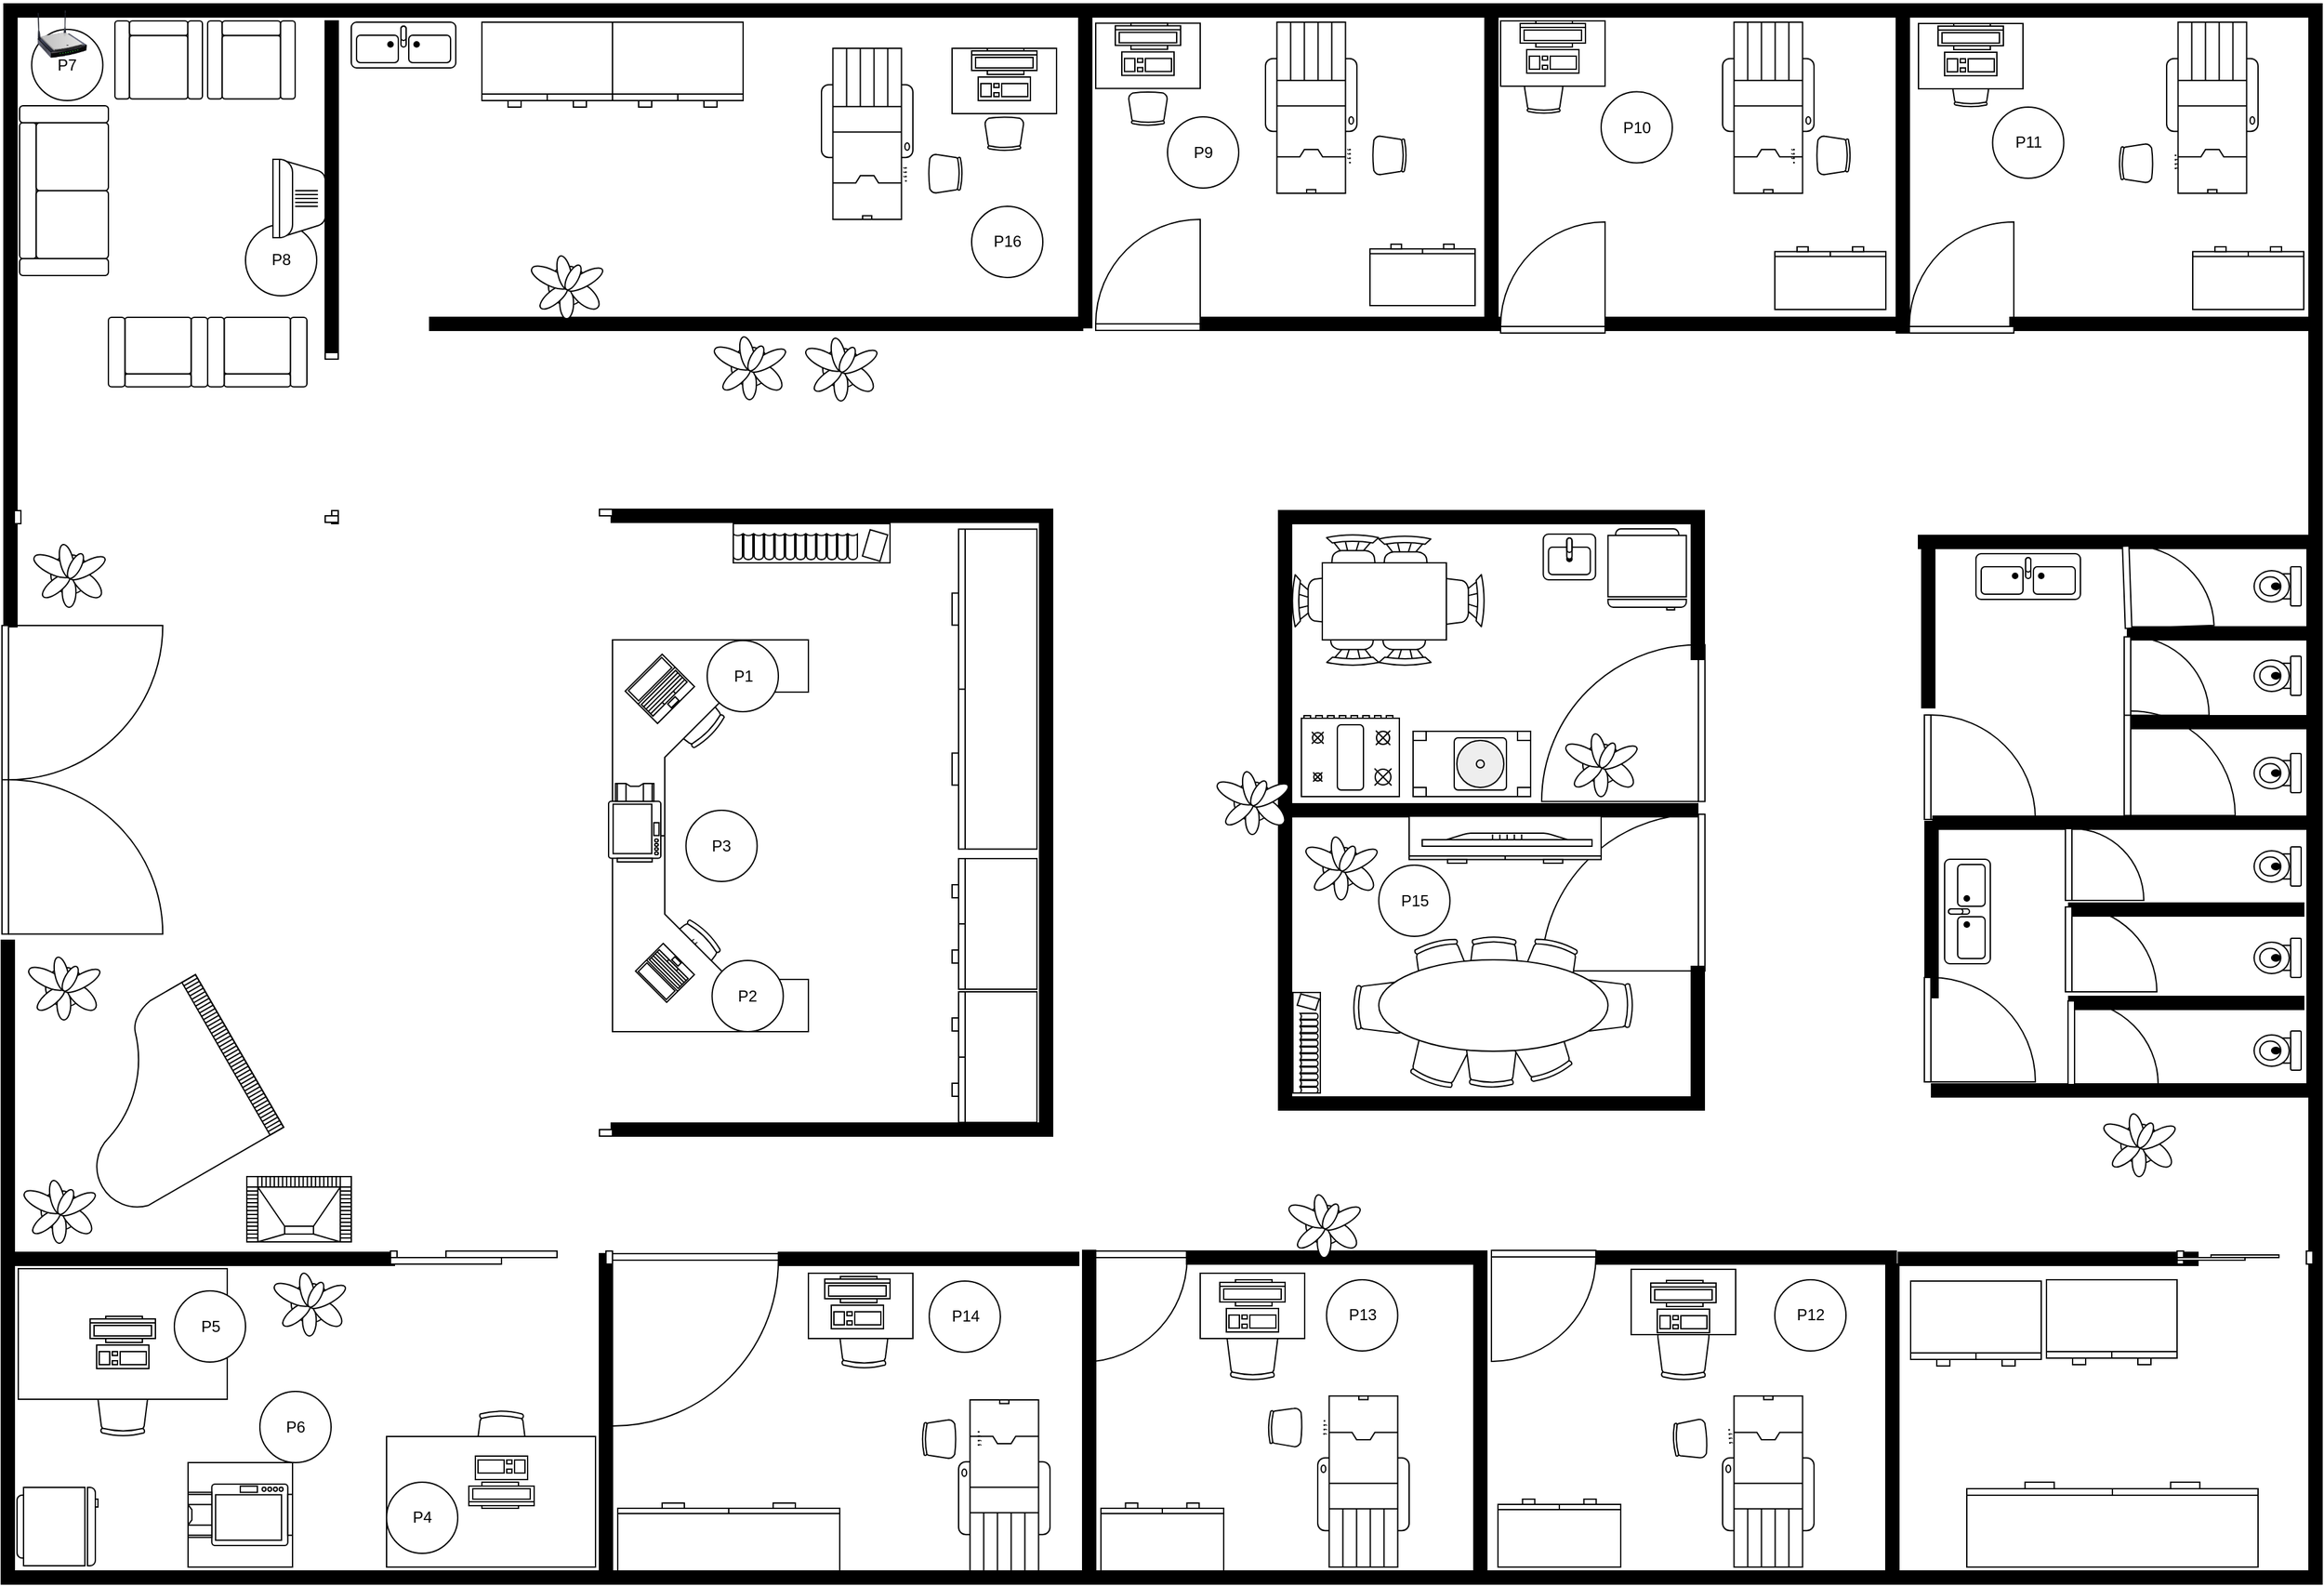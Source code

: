 <mxfile version="24.4.4" type="device">
  <diagram name="Page-1" id="38b20595-45e3-9b7f-d5ca-b57f44c5b66d">
    <mxGraphModel dx="2580" dy="1325" grid="1" gridSize="10" guides="1" tooltips="1" connect="1" arrows="1" fold="1" page="1" pageScale="1" pageWidth="1100" pageHeight="850" background="none" math="0" shadow="0">
      <root>
        <mxCell id="0" />
        <mxCell id="1" parent="0" />
        <mxCell id="2VdIf14b7p2zbbm4s5Y1-204" value="P8" style="ellipse;whiteSpace=wrap;html=1;aspect=fixed;" vertex="1" parent="1">
          <mxGeometry x="579" y="412" width="54.5" height="54.5" as="geometry" />
        </mxCell>
        <mxCell id="2VdIf14b7p2zbbm4s5Y1-143" value="" style="verticalLabelPosition=bottom;html=1;verticalAlign=top;align=center;shape=mxgraph.floorplan.doorRight;aspect=fixed;rotation=90;" vertex="1" parent="1">
          <mxGeometry x="1572.71" y="730" width="120" height="127.51" as="geometry" />
        </mxCell>
        <mxCell id="2VdIf14b7p2zbbm4s5Y1-128" value="" style="verticalLabelPosition=bottom;html=1;verticalAlign=top;align=center;shape=mxgraph.floorplan.doorRight;aspect=fixed;rotation=90;" vertex="1" parent="1">
          <mxGeometry x="1572.71" y="859.78" width="120" height="127.51" as="geometry" />
        </mxCell>
        <mxCell id="48ef80bc37b76060-126" value="" style="verticalLabelPosition=bottom;html=1;verticalAlign=top;align=center;strokeWidth=1;shape=mxgraph.floorplan.doorLeft;rounded=0;shadow=0;comic=0;fontFamily=Verdana;fontSize=12;" parent="1" vertex="1">
          <mxGeometry x="1220" y="1198" width="80" height="85" as="geometry" />
        </mxCell>
        <mxCell id="48ef80bc37b76060-127" value="" style="verticalLabelPosition=bottom;html=1;verticalAlign=top;align=center;strokeWidth=1;shape=mxgraph.floorplan.wallCorner;fillColor=#000000;rounded=0;shadow=0;comic=0;fontFamily=Verdana;fontSize=12;" parent="1" vertex="1">
          <mxGeometry x="394" y="243" width="4" height="477" as="geometry" />
        </mxCell>
        <mxCell id="48ef80bc37b76060-128" value="" style="verticalLabelPosition=bottom;html=1;verticalAlign=top;align=center;strokeWidth=1;shape=mxgraph.floorplan.wallU;fillColor=#000000;rounded=0;shadow=0;comic=0;fontFamily=Verdana;fontSize=12;rotation=90;" parent="1" vertex="1">
          <mxGeometry x="678.5" y="-37.5" width="1210" height="1771" as="geometry" />
        </mxCell>
        <mxCell id="48ef80bc37b76060-130" value="" style="verticalLabelPosition=bottom;html=1;verticalAlign=top;align=center;strokeWidth=1;shape=mxgraph.floorplan.wallU;fillColor=#000000;rounded=0;shadow=0;comic=0;fontFamily=Verdana;fontSize=12;rotation=90;" parent="1" vertex="1">
          <mxGeometry x="788" y="701" width="480" height="338" as="geometry" />
        </mxCell>
        <mxCell id="48ef80bc37b76060-133" value="" style="verticalLabelPosition=bottom;html=1;verticalAlign=top;align=center;strokeWidth=1;shape=mxgraph.floorplan.wallCorner;fillColor=#000000;direction=south;rounded=0;shadow=0;comic=0;fontFamily=Verdana;fontSize=12;" parent="1" vertex="1">
          <mxGeometry x="1946.5" y="650" width="221" height="299" as="geometry" />
        </mxCell>
        <mxCell id="48ef80bc37b76060-134" value="" style="verticalLabelPosition=bottom;html=1;verticalAlign=top;align=center;strokeWidth=1;shape=mxgraph.floorplan.wallCorner;fillColor=#000000;direction=west;rounded=0;shadow=0;comic=0;fontFamily=Verdana;fontSize=12;" parent="1" vertex="1">
          <mxGeometry x="1870" y="939" width="297.5" height="141" as="geometry" />
        </mxCell>
        <mxCell id="48ef80bc37b76060-149" value="" style="verticalLabelPosition=bottom;html=1;verticalAlign=top;align=center;strokeWidth=1;shape=mxgraph.floorplan.wall;fillColor=#000000;rounded=0;shadow=0;comic=0;fontFamily=Verdana;fontSize=12;" parent="1" vertex="1">
          <mxGeometry x="394" y="1160" width="299" height="88" as="geometry" />
        </mxCell>
        <mxCell id="48ef80bc37b76060-157" value="" style="verticalLabelPosition=bottom;html=1;verticalAlign=top;align=center;strokeWidth=1;shape=mxgraph.floorplan.wall;fillColor=#000000;direction=south;rounded=0;shadow=0;comic=0;fontFamily=Verdana;fontSize=12;" parent="1" vertex="1">
          <mxGeometry x="850" y="1200" width="10" height="248" as="geometry" />
        </mxCell>
        <mxCell id="48ef80bc37b76060-162" value="" style="verticalLabelPosition=bottom;html=1;verticalAlign=top;align=center;strokeWidth=1;shape=mxgraph.floorplan.wall;fillColor=#000000;direction=south;rounded=0;shadow=0;comic=0;fontFamily=Verdana;fontSize=12;" parent="1" vertex="1">
          <mxGeometry x="1220" y="1197.5" width="10" height="251" as="geometry" />
        </mxCell>
        <mxCell id="48ef80bc37b76060-169" value="" style="verticalLabelPosition=bottom;html=1;verticalAlign=top;align=center;strokeWidth=1;shape=mxgraph.floorplan.wall;fillColor=#000000;direction=south;rounded=0;shadow=0;comic=0;fontFamily=Verdana;fontSize=12;" parent="1" vertex="1">
          <mxGeometry x="1519.5" y="1200" width="10" height="253" as="geometry" />
        </mxCell>
        <mxCell id="48ef80bc37b76060-178" value="" style="verticalLabelPosition=bottom;html=1;verticalAlign=top;align=center;strokeWidth=1;shape=mxgraph.floorplan.wallCorner;fillColor=#000000;rounded=0;shadow=0;comic=0;fontFamily=Verdana;fontSize=12;" parent="1" vertex="1">
          <mxGeometry x="1835" y="1198" width="8" height="250" as="geometry" />
        </mxCell>
        <mxCell id="48ef80bc37b76060-260" value="" style="verticalLabelPosition=bottom;html=1;verticalAlign=top;align=center;strokeWidth=1;shape=mxgraph.floorplan.wall;fillColor=#000000;direction=south;rounded=0;shadow=0;comic=0;fontFamily=Verdana;fontSize=12;" parent="1" vertex="1">
          <mxGeometry x="640" y="256" width="10" height="254" as="geometry" />
        </mxCell>
        <mxCell id="48ef80bc37b76060-264" value="" style="verticalLabelPosition=bottom;html=1;verticalAlign=top;align=center;strokeWidth=1;shape=mxgraph.floorplan.wall;fillColor=#000000;rounded=0;shadow=0;comic=0;fontFamily=Verdana;fontSize=12;" parent="1" vertex="1">
          <mxGeometry x="720" y="483" width="352.5" height="10" as="geometry" />
        </mxCell>
        <mxCell id="48ef80bc37b76060-299" value="" style="verticalLabelPosition=bottom;html=1;verticalAlign=top;align=center;strokeWidth=1;shape=mxgraph.floorplan.wall;fillColor=#000000;rounded=0;shadow=0;comic=0;fontFamily=Verdana;fontSize=12;" parent="1" vertex="1">
          <mxGeometry x="1930" y="483" width="230" height="10" as="geometry" />
        </mxCell>
        <mxCell id="48ef80bc37b76060-300" value="" style="verticalLabelPosition=bottom;html=1;verticalAlign=top;align=center;strokeWidth=1;shape=mxgraph.floorplan.wall;fillColor=#000000;direction=south;rounded=0;shadow=0;comic=0;fontFamily=Verdana;fontSize=12;" parent="1" vertex="1">
          <mxGeometry x="1843" y="251" width="10" height="244" as="geometry" />
        </mxCell>
        <mxCell id="48ef80bc37b76060-308" value="" style="verticalLabelPosition=bottom;html=1;verticalAlign=top;align=center;strokeWidth=1;shape=mxgraph.floorplan.wall;fillColor=#000000;rounded=0;shadow=0;comic=0;fontFamily=Verdana;fontSize=12;" parent="1" vertex="1">
          <mxGeometry x="1620" y="483" width="230" height="10" as="geometry" />
        </mxCell>
        <mxCell id="48ef80bc37b76060-309" value="" style="verticalLabelPosition=bottom;html=1;verticalAlign=top;align=center;strokeWidth=1;shape=mxgraph.floorplan.wall;fillColor=#000000;direction=south;rounded=0;shadow=0;comic=0;fontFamily=Verdana;fontSize=12;" parent="1" vertex="1">
          <mxGeometry x="1528" y="246" width="10" height="244" as="geometry" />
        </mxCell>
        <mxCell id="48ef80bc37b76060-317" value="" style="verticalLabelPosition=bottom;html=1;verticalAlign=top;align=center;strokeWidth=1;shape=mxgraph.floorplan.wall;fillColor=#000000;rounded=0;shadow=0;comic=0;fontFamily=Verdana;fontSize=12;" parent="1" vertex="1">
          <mxGeometry x="1310" y="483" width="230" height="10" as="geometry" />
        </mxCell>
        <mxCell id="48ef80bc37b76060-326" value="" style="verticalLabelPosition=bottom;html=1;verticalAlign=top;align=center;strokeWidth=1;shape=mxgraph.floorplan.wall;fillColor=#000000;rounded=0;shadow=0;comic=0;fontFamily=Verdana;fontSize=12;" parent="1" vertex="1">
          <mxGeometry x="1010" y="483" width="210" height="10" as="geometry" />
        </mxCell>
        <mxCell id="48ef80bc37b76060-327" value="" style="verticalLabelPosition=bottom;html=1;verticalAlign=top;align=center;strokeWidth=1;shape=mxgraph.floorplan.wall;fillColor=#000000;direction=south;rounded=0;shadow=0;comic=0;fontFamily=Verdana;fontSize=12;" parent="1" vertex="1">
          <mxGeometry x="1217" y="247" width="10" height="244" as="geometry" />
        </mxCell>
        <mxCell id="48ef80bc37b76060-344" value="" style="verticalLabelPosition=bottom;html=1;verticalAlign=top;align=center;strokeWidth=1;shape=mxgraph.floorplan.wall;fillColor=#000000;direction=south;rounded=0;shadow=0;comic=0;fontFamily=Verdana;fontSize=12;" parent="1" vertex="1">
          <mxGeometry x="1370" y="638" width="10" height="452" as="geometry" />
        </mxCell>
        <mxCell id="48ef80bc37b76060-359" value="" style="verticalLabelPosition=bottom;html=1;verticalAlign=top;align=center;strokeWidth=1;shape=mxgraph.floorplan.wallCorner;fillColor=#000000;direction=south;rounded=0;shadow=0;comic=0;fontFamily=Verdana;fontSize=12;" parent="1" vertex="1">
          <mxGeometry x="1370" y="631" width="326" height="114" as="geometry" />
        </mxCell>
        <mxCell id="48ef80bc37b76060-366" value="" style="verticalLabelPosition=bottom;html=1;verticalAlign=top;align=center;strokeWidth=1;shape=mxgraph.floorplan.wallCorner;fillColor=#000000;direction=west;rounded=0;shadow=0;comic=0;fontFamily=Verdana;fontSize=12;" parent="1" vertex="1">
          <mxGeometry x="1373" y="980" width="323" height="110" as="geometry" />
        </mxCell>
        <mxCell id="48ef80bc37b76060-373" value="" style="verticalLabelPosition=bottom;html=1;verticalAlign=top;align=center;strokeWidth=1;shape=mxgraph.floorplan.wall;fillColor=#000000;rounded=0;shadow=0;comic=0;fontFamily=Verdana;fontSize=12;" parent="1" vertex="1">
          <mxGeometry x="1860" y="650" width="231" height="10" as="geometry" />
        </mxCell>
        <mxCell id="RDOypKp-4vHWDK8OAPXg-1" value="" style="verticalLabelPosition=bottom;html=1;verticalAlign=top;align=center;strokeWidth=1;shape=mxgraph.floorplan.wallCorner;fillColor=#000000;rounded=0;shadow=0;comic=0;fontFamily=Verdana;fontSize=12;" parent="1" vertex="1">
          <mxGeometry x="392" y="960" width="10" height="493" as="geometry" />
        </mxCell>
        <mxCell id="RDOypKp-4vHWDK8OAPXg-4" value="" style="verticalLabelPosition=bottom;html=1;verticalAlign=top;align=center;strokeWidth=1;shape=mxgraph.floorplan.doorDouble;rounded=0;shadow=0;comic=0;fontFamily=Verdana;fontSize=12;flipV=1;rotation=90;" parent="1" vertex="1">
          <mxGeometry x="336" y="775.5" width="236.25" height="123.25" as="geometry" />
        </mxCell>
        <mxCell id="RDOypKp-4vHWDK8OAPXg-12" value="" style="verticalLabelPosition=bottom;html=1;verticalAlign=top;align=center;strokeWidth=1;shape=mxgraph.floorplan.wall;fillColor=#000000;direction=south;rounded=0;shadow=0;comic=0;fontFamily=Verdana;fontSize=12;rotation=90;" parent="1" vertex="1">
          <mxGeometry x="1529.5" y="704" width="10" height="313" as="geometry" />
        </mxCell>
        <mxCell id="RDOypKp-4vHWDK8OAPXg-14" value="" style="verticalLabelPosition=bottom;html=1;verticalAlign=top;align=center;strokeWidth=1;shape=mxgraph.floorplan.wall;fillColor=#000000;rounded=0;shadow=0;comic=0;fontFamily=Verdana;fontSize=12;" parent="1" vertex="1">
          <mxGeometry x="987" y="1199" width="230" height="10" as="geometry" />
        </mxCell>
        <mxCell id="RDOypKp-4vHWDK8OAPXg-15" value="" style="verticalLabelPosition=bottom;html=1;verticalAlign=top;align=center;strokeWidth=1;shape=mxgraph.floorplan.wall;fillColor=#000000;rounded=0;shadow=0;comic=0;fontFamily=Verdana;fontSize=12;" parent="1" vertex="1">
          <mxGeometry x="1299.5" y="1198" width="230" height="10" as="geometry" />
        </mxCell>
        <mxCell id="RDOypKp-4vHWDK8OAPXg-16" value="" style="verticalLabelPosition=bottom;html=1;verticalAlign=top;align=center;strokeWidth=1;shape=mxgraph.floorplan.wall;fillColor=#000000;rounded=0;shadow=0;comic=0;fontFamily=Verdana;fontSize=12;" parent="1" vertex="1">
          <mxGeometry x="1613" y="1198" width="230" height="10" as="geometry" />
        </mxCell>
        <mxCell id="RDOypKp-4vHWDK8OAPXg-17" value="" style="verticalLabelPosition=bottom;html=1;verticalAlign=top;align=center;strokeWidth=1;shape=mxgraph.floorplan.doorLeft;rounded=0;shadow=0;comic=0;fontFamily=Verdana;fontSize=12;" parent="1" vertex="1">
          <mxGeometry x="1533" y="1197.5" width="80" height="85" as="geometry" />
        </mxCell>
        <mxCell id="RDOypKp-4vHWDK8OAPXg-18" value="" style="verticalLabelPosition=bottom;html=1;verticalAlign=top;align=center;strokeWidth=1;shape=mxgraph.floorplan.doorLeft;rounded=0;shadow=0;comic=0;fontFamily=Verdana;fontSize=12;" parent="1" vertex="1">
          <mxGeometry x="860" y="1200" width="127" height="85" as="geometry" />
        </mxCell>
        <mxCell id="RDOypKp-4vHWDK8OAPXg-19" value="" style="verticalLabelPosition=bottom;html=1;verticalAlign=top;align=center;strokeWidth=1;shape=mxgraph.floorplan.doorLeft;rounded=0;shadow=0;comic=0;fontFamily=Verdana;fontSize=12;rotation=-180;" parent="1" vertex="1">
          <mxGeometry x="1230" y="408" width="80" height="85" as="geometry" />
        </mxCell>
        <mxCell id="RDOypKp-4vHWDK8OAPXg-20" value="" style="verticalLabelPosition=bottom;html=1;verticalAlign=top;align=center;strokeWidth=1;shape=mxgraph.floorplan.doorLeft;rounded=0;shadow=0;comic=0;fontFamily=Verdana;fontSize=12;rotation=-180;" parent="1" vertex="1">
          <mxGeometry x="1853" y="410" width="80" height="85" as="geometry" />
        </mxCell>
        <mxCell id="RDOypKp-4vHWDK8OAPXg-21" value="" style="verticalLabelPosition=bottom;html=1;verticalAlign=top;align=center;strokeWidth=1;shape=mxgraph.floorplan.doorLeft;rounded=0;shadow=0;comic=0;fontFamily=Verdana;fontSize=12;rotation=-180;" parent="1" vertex="1">
          <mxGeometry x="1540" y="420" width="80" height="75" as="geometry" />
        </mxCell>
        <mxCell id="RDOypKp-4vHWDK8OAPXg-25" value="" style="verticalLabelPosition=bottom;html=1;verticalAlign=top;align=center;shape=mxgraph.floorplan.opening;" parent="1" vertex="1">
          <mxGeometry x="402" y="631" width="248" height="10" as="geometry" />
        </mxCell>
        <mxCell id="RDOypKp-4vHWDK8OAPXg-26" value="" style="verticalLabelPosition=bottom;html=1;verticalAlign=top;align=center;shape=mxgraph.floorplan.opening;rotation=90;" parent="1" vertex="1">
          <mxGeometry x="580" y="570" width="130" height="10" as="geometry" />
        </mxCell>
        <mxCell id="RDOypKp-4vHWDK8OAPXg-27" value="" style="verticalLabelPosition=bottom;html=1;verticalAlign=top;align=center;shape=mxgraph.floorplan.opening;rotation=90;" parent="1" vertex="1">
          <mxGeometry x="615" y="865" width="480" height="10" as="geometry" />
        </mxCell>
        <mxCell id="RDOypKp-4vHWDK8OAPXg-30" value="" style="verticalLabelPosition=bottom;html=1;verticalAlign=top;align=center;shape=mxgraph.floorplan.couch;rotation=-90;" parent="1" vertex="1">
          <mxGeometry x="375" y="352" width="130" height="68" as="geometry" />
        </mxCell>
        <mxCell id="RDOypKp-4vHWDK8OAPXg-31" value="" style="verticalLabelPosition=bottom;html=1;verticalAlign=top;align=center;shape=mxgraph.floorplan.sofa;rotation=-180;" parent="1" vertex="1">
          <mxGeometry x="474" y="483" width="76" height="53.26" as="geometry" />
        </mxCell>
        <mxCell id="RDOypKp-4vHWDK8OAPXg-33" value="" style="verticalLabelPosition=bottom;html=1;verticalAlign=top;align=center;shape=mxgraph.floorplan.crt_tv;rotation=90;" parent="1" vertex="1">
          <mxGeometry x="590" y="372" width="60" height="40" as="geometry" />
        </mxCell>
        <mxCell id="RDOypKp-4vHWDK8OAPXg-35" value="" style="verticalLabelPosition=bottom;html=1;verticalAlign=top;align=center;shape=mxgraph.floorplan.printer;rotation=0;" parent="1" vertex="1">
          <mxGeometry x="1020" y="277" width="70" height="131" as="geometry" />
        </mxCell>
        <mxCell id="RDOypKp-4vHWDK8OAPXg-39" value=",,,." style="verticalLabelPosition=bottom;html=1;verticalAlign=top;align=center;shape=mxgraph.floorplan.office_chair;shadow=0;rotation=-180;" parent="1" vertex="1">
          <mxGeometry x="1145" y="329.5" width="30" height="26" as="geometry" />
        </mxCell>
        <mxCell id="RDOypKp-4vHWDK8OAPXg-40" value="" style="shape=rect;shadow=0;html=1;" parent="1" vertex="1">
          <mxGeometry x="1120" y="277" width="80" height="50" as="geometry" />
        </mxCell>
        <mxCell id="RDOypKp-4vHWDK8OAPXg-41" value="" style="verticalLabelPosition=bottom;html=1;verticalAlign=top;align=center;shape=mxgraph.floorplan.workstation;shadow=0;flipV=1;rotation=-180;" parent="1" vertex="1">
          <mxGeometry x="1135" y="277" width="50" height="40" as="geometry" />
        </mxCell>
        <mxCell id="RDOypKp-4vHWDK8OAPXg-42" value="" style="verticalLabelPosition=bottom;html=1;verticalAlign=top;align=center;shape=mxgraph.floorplan.sink_double2;rotation=0;" parent="1" vertex="1">
          <mxGeometry x="660" y="257" width="80" height="35" as="geometry" />
        </mxCell>
        <mxCell id="RDOypKp-4vHWDK8OAPXg-43" value=",,,." style="verticalLabelPosition=bottom;html=1;verticalAlign=top;align=center;shape=mxgraph.floorplan.office_chair;shadow=0;rotation=90;" parent="1" vertex="1">
          <mxGeometry x="1100" y="360" width="30" height="26" as="geometry" />
        </mxCell>
        <mxCell id="RDOypKp-4vHWDK8OAPXg-44" value="" style="verticalLabelPosition=bottom;html=1;verticalAlign=top;align=center;shape=mxgraph.floorplan.dresser;" parent="1" vertex="1">
          <mxGeometry x="760" y="257" width="100" height="65" as="geometry" />
        </mxCell>
        <mxCell id="RDOypKp-4vHWDK8OAPXg-45" value="" style="verticalLabelPosition=bottom;html=1;verticalAlign=top;align=center;shape=mxgraph.floorplan.dresser;" parent="1" vertex="1">
          <mxGeometry x="860" y="257" width="100" height="65" as="geometry" />
        </mxCell>
        <mxCell id="RDOypKp-4vHWDK8OAPXg-46" value="" style="verticalLabelPosition=bottom;html=1;verticalAlign=top;align=center;shape=mxgraph.floorplan.plant;" parent="1" vertex="1">
          <mxGeometry x="800" y="433" width="47" height="51" as="geometry" />
        </mxCell>
        <mxCell id="RDOypKp-4vHWDK8OAPXg-47" value="" style="verticalLabelPosition=bottom;html=1;verticalAlign=top;align=center;shape=mxgraph.floorplan.desk_corner;" parent="1" vertex="1">
          <mxGeometry x="860" y="730" width="150" height="150" as="geometry" />
        </mxCell>
        <mxCell id="RDOypKp-4vHWDK8OAPXg-48" value="" style="verticalLabelPosition=bottom;html=1;verticalAlign=top;align=center;shape=mxgraph.floorplan.desk_corner;rotation=-90;" parent="1" vertex="1">
          <mxGeometry x="860" y="880" width="150" height="150" as="geometry" />
        </mxCell>
        <mxCell id="RDOypKp-4vHWDK8OAPXg-49" value="" style="verticalLabelPosition=bottom;html=1;verticalAlign=top;align=center;shape=mxgraph.floorplan.laptop;rotation=-45;" parent="1" vertex="1">
          <mxGeometry x="876.25" y="750" width="40" height="35" as="geometry" />
        </mxCell>
        <mxCell id="RDOypKp-4vHWDK8OAPXg-50" value=",," style="verticalLabelPosition=bottom;html=1;verticalAlign=top;align=center;shape=mxgraph.floorplan.laptop;rotation=-135;" parent="1" vertex="1">
          <mxGeometry x="883.28" y="970" width="33.75" height="30" as="geometry" />
        </mxCell>
        <mxCell id="RDOypKp-4vHWDK8OAPXg-56" value="" style="verticalLabelPosition=bottom;html=1;verticalAlign=top;align=center;shape=mxgraph.floorplan.copier;rotation=-90;" parent="1" vertex="1">
          <mxGeometry x="847" y="850" width="60" height="40" as="geometry" />
        </mxCell>
        <mxCell id="RDOypKp-4vHWDK8OAPXg-57" value="" style="verticalLabelPosition=bottom;html=1;verticalAlign=top;align=center;shape=mxgraph.floorplan.dresser;rotation=90;" parent="1" vertex="1">
          <mxGeometry x="1030" y="735.2" width="245" height="65" as="geometry" />
        </mxCell>
        <mxCell id="RDOypKp-4vHWDK8OAPXg-58" value="" style="verticalLabelPosition=bottom;html=1;verticalAlign=top;align=center;shape=mxgraph.floorplan.dresser;rotation=90;" parent="1" vertex="1">
          <mxGeometry x="1102.5" y="915" width="100" height="65" as="geometry" />
        </mxCell>
        <mxCell id="RDOypKp-4vHWDK8OAPXg-59" value="" style="verticalLabelPosition=bottom;html=1;verticalAlign=top;align=center;shape=mxgraph.floorplan.dresser;rotation=90;" parent="1" vertex="1">
          <mxGeometry x="1102.5" y="1017" width="100" height="65" as="geometry" />
        </mxCell>
        <mxCell id="2VdIf14b7p2zbbm4s5Y1-19" value="" style="verticalLabelPosition=bottom;html=1;verticalAlign=top;align=center;shape=mxgraph.floorplan.doorBypass;dx=0.25;" vertex="1" parent="1">
          <mxGeometry x="690" y="1198" width="170" height="10" as="geometry" />
        </mxCell>
        <mxCell id="2VdIf14b7p2zbbm4s5Y1-20" value="" style="verticalLabelPosition=bottom;html=1;verticalAlign=top;align=center;shape=mxgraph.floorplan.office_chair;rotation=-180;" vertex="1" parent="1">
          <mxGeometry x="465" y="1297" width="40" height="43" as="geometry" />
        </mxCell>
        <mxCell id="2VdIf14b7p2zbbm4s5Y1-10" value="" style="shape=rect;shadow=0;html=1;" vertex="1" parent="1">
          <mxGeometry x="405" y="1211.5" width="160" height="100" as="geometry" />
        </mxCell>
        <mxCell id="2VdIf14b7p2zbbm4s5Y1-22" value="" style="verticalLabelPosition=bottom;html=1;verticalAlign=top;align=center;shape=mxgraph.floorplan.office_chair;" vertex="1" parent="1">
          <mxGeometry x="755" y="1320" width="40" height="43" as="geometry" />
        </mxCell>
        <mxCell id="2VdIf14b7p2zbbm4s5Y1-17" value="" style="shape=rect;shadow=0;html=1;" vertex="1" parent="1">
          <mxGeometry x="687" y="1340" width="160" height="100" as="geometry" />
        </mxCell>
        <mxCell id="2VdIf14b7p2zbbm4s5Y1-25" value="" style="verticalLabelPosition=bottom;html=1;verticalAlign=top;align=center;shape=mxgraph.floorplan.workstation;shadow=0;flipV=1;rotation=-180;" vertex="1" parent="1">
          <mxGeometry x="460" y="1248" width="50" height="40" as="geometry" />
        </mxCell>
        <mxCell id="2VdIf14b7p2zbbm4s5Y1-26" value="" style="verticalLabelPosition=bottom;html=1;verticalAlign=top;align=center;shape=mxgraph.floorplan.workstation;shadow=0;flipV=1;rotation=0;" vertex="1" parent="1">
          <mxGeometry x="750" y="1355" width="50" height="40" as="geometry" />
        </mxCell>
        <mxCell id="2VdIf14b7p2zbbm4s5Y1-27" value="" style="verticalLabelPosition=bottom;html=1;verticalAlign=top;align=center;shape=mxgraph.floorplan.refrigerator;rotation=-90;" vertex="1" parent="1">
          <mxGeometry x="405" y="1378" width="60" height="62" as="geometry" />
        </mxCell>
        <mxCell id="2VdIf14b7p2zbbm4s5Y1-31" value="" style="shape=rect;shadow=0;html=1;" vertex="1" parent="1">
          <mxGeometry x="535" y="1360" width="80" height="80" as="geometry" />
        </mxCell>
        <mxCell id="2VdIf14b7p2zbbm4s5Y1-32" value="" style="verticalLabelPosition=bottom;html=1;verticalAlign=top;align=center;shape=mxgraph.floorplan.copier;rotation=-180;" vertex="1" parent="1">
          <mxGeometry x="535" y="1376.5" width="80" height="47" as="geometry" />
        </mxCell>
        <mxCell id="2VdIf14b7p2zbbm4s5Y1-33" value="" style="verticalLabelPosition=bottom;html=1;verticalAlign=top;align=center;shape=mxgraph.floorplan.plant;" vertex="1" parent="1">
          <mxGeometry x="603" y="1212" width="47" height="51" as="geometry" />
        </mxCell>
        <mxCell id="2VdIf14b7p2zbbm4s5Y1-34" value="" style="verticalLabelPosition=bottom;html=1;verticalAlign=top;align=center;shape=mxgraph.floorplan.piano;rotation=-120;" vertex="1" parent="1">
          <mxGeometry x="445" y="1009" width="135" height="143" as="geometry" />
        </mxCell>
        <mxCell id="2VdIf14b7p2zbbm4s5Y1-35" value="" style="verticalLabelPosition=bottom;html=1;verticalAlign=top;align=center;shape=mxgraph.floorplan.bookcase;rotation=0;" vertex="1" parent="1">
          <mxGeometry x="952.5" y="641" width="120" height="30" as="geometry" />
        </mxCell>
        <mxCell id="2VdIf14b7p2zbbm4s5Y1-36" value="" style="verticalLabelPosition=bottom;html=1;verticalAlign=top;align=center;shape=mxgraph.floorplan.plant;" vertex="1" parent="1">
          <mxGeometry x="411.5" y="1141" width="47" height="51" as="geometry" />
        </mxCell>
        <mxCell id="2VdIf14b7p2zbbm4s5Y1-37" value="" style="verticalLabelPosition=bottom;html=1;verticalAlign=top;align=center;shape=mxgraph.floorplan.plant;" vertex="1" parent="1">
          <mxGeometry x="415" y="970" width="47" height="51" as="geometry" />
        </mxCell>
        <mxCell id="2VdIf14b7p2zbbm4s5Y1-38" value="" style="verticalLabelPosition=bottom;html=1;verticalAlign=top;align=center;shape=mxgraph.floorplan.plant;" vertex="1" parent="1">
          <mxGeometry x="419" y="654" width="47" height="51" as="geometry" />
        </mxCell>
        <mxCell id="2VdIf14b7p2zbbm4s5Y1-39" value="" style="verticalLabelPosition=bottom;html=1;verticalAlign=top;align=center;shape=mxgraph.floorplan.printer;rotation=-180;" vertex="1" parent="1">
          <mxGeometry x="1125.0" y="1312" width="70" height="131" as="geometry" />
        </mxCell>
        <mxCell id="2VdIf14b7p2zbbm4s5Y1-40" value="" style="verticalLabelPosition=bottom;html=1;verticalAlign=top;align=center;shape=mxgraph.floorplan.printer;rotation=-180;" vertex="1" parent="1">
          <mxGeometry x="1710" y="1309" width="70" height="131" as="geometry" />
        </mxCell>
        <mxCell id="2VdIf14b7p2zbbm4s5Y1-41" value="" style="verticalLabelPosition=bottom;html=1;verticalAlign=top;align=center;shape=mxgraph.floorplan.printer;rotation=-180;" vertex="1" parent="1">
          <mxGeometry x="1400" y="1309" width="70" height="131" as="geometry" />
        </mxCell>
        <mxCell id="2VdIf14b7p2zbbm4s5Y1-42" value="" style="verticalLabelPosition=bottom;html=1;verticalAlign=top;align=center;shape=mxgraph.floorplan.printer;rotation=0;" vertex="1" parent="1">
          <mxGeometry x="2050" y="257" width="70" height="131" as="geometry" />
        </mxCell>
        <mxCell id="2VdIf14b7p2zbbm4s5Y1-43" value="" style="verticalLabelPosition=bottom;html=1;verticalAlign=top;align=center;shape=mxgraph.floorplan.printer;rotation=0;" vertex="1" parent="1">
          <mxGeometry x="1710" y="257" width="70" height="131" as="geometry" />
        </mxCell>
        <mxCell id="2VdIf14b7p2zbbm4s5Y1-44" value="" style="verticalLabelPosition=bottom;html=1;verticalAlign=top;align=center;shape=mxgraph.floorplan.printer;rotation=0;" vertex="1" parent="1">
          <mxGeometry x="1360" y="257" width="70" height="131" as="geometry" />
        </mxCell>
        <mxCell id="2VdIf14b7p2zbbm4s5Y1-45" value=",,,." style="verticalLabelPosition=bottom;html=1;verticalAlign=top;align=center;shape=mxgraph.floorplan.office_chair;shadow=0;rotation=-180;" vertex="1" parent="1">
          <mxGeometry x="1885" y="296" width="30" height="26" as="geometry" />
        </mxCell>
        <mxCell id="2VdIf14b7p2zbbm4s5Y1-46" value="" style="shape=rect;shadow=0;html=1;" vertex="1" parent="1">
          <mxGeometry x="1860" y="258" width="80" height="50" as="geometry" />
        </mxCell>
        <mxCell id="2VdIf14b7p2zbbm4s5Y1-47" value="" style="verticalLabelPosition=bottom;html=1;verticalAlign=top;align=center;shape=mxgraph.floorplan.workstation;shadow=0;flipV=1;rotation=-180;" vertex="1" parent="1">
          <mxGeometry x="1875" y="258" width="50" height="40" as="geometry" />
        </mxCell>
        <mxCell id="2VdIf14b7p2zbbm4s5Y1-48" value=",,,." style="verticalLabelPosition=bottom;html=1;verticalAlign=top;align=center;shape=mxgraph.floorplan.office_chair;shadow=0;rotation=-180;" vertex="1" parent="1">
          <mxGeometry x="1558" y="301" width="30" height="26" as="geometry" />
        </mxCell>
        <mxCell id="2VdIf14b7p2zbbm4s5Y1-49" value="" style="shape=rect;shadow=0;html=1;" vertex="1" parent="1">
          <mxGeometry x="1540" y="256" width="80" height="50" as="geometry" />
        </mxCell>
        <mxCell id="2VdIf14b7p2zbbm4s5Y1-50" value="" style="verticalLabelPosition=bottom;html=1;verticalAlign=top;align=center;shape=mxgraph.floorplan.workstation;shadow=0;flipV=1;rotation=-180;" vertex="1" parent="1">
          <mxGeometry x="1555" y="256" width="50" height="40" as="geometry" />
        </mxCell>
        <mxCell id="2VdIf14b7p2zbbm4s5Y1-51" value=",,,." style="verticalLabelPosition=bottom;html=1;verticalAlign=top;align=center;shape=mxgraph.floorplan.office_chair;shadow=0;rotation=-180;" vertex="1" parent="1">
          <mxGeometry x="1255" y="310.25" width="30" height="26" as="geometry" />
        </mxCell>
        <mxCell id="2VdIf14b7p2zbbm4s5Y1-52" value="" style="shape=rect;shadow=0;html=1;" vertex="1" parent="1">
          <mxGeometry x="1230" y="257.75" width="80" height="50" as="geometry" />
        </mxCell>
        <mxCell id="2VdIf14b7p2zbbm4s5Y1-53" value="" style="verticalLabelPosition=bottom;html=1;verticalAlign=top;align=center;shape=mxgraph.floorplan.workstation;shadow=0;flipV=1;rotation=-180;" vertex="1" parent="1">
          <mxGeometry x="1245" y="257.75" width="50" height="40" as="geometry" />
        </mxCell>
        <mxCell id="2VdIf14b7p2zbbm4s5Y1-66" value="" style="verticalLabelPosition=bottom;html=1;verticalAlign=top;align=center;shape=mxgraph.floorplan.office_chair;shadow=0;rotation=-180;" vertex="1" parent="1">
          <mxGeometry x="1330" y="1254" width="40" height="43" as="geometry" />
        </mxCell>
        <mxCell id="2VdIf14b7p2zbbm4s5Y1-67" value="" style="shape=rect;shadow=0;html=1;" vertex="1" parent="1">
          <mxGeometry x="1310" y="1215" width="80" height="50" as="geometry" />
        </mxCell>
        <mxCell id="2VdIf14b7p2zbbm4s5Y1-68" value="" style="verticalLabelPosition=bottom;html=1;verticalAlign=top;align=center;shape=mxgraph.floorplan.workstation;shadow=0;flipV=1;rotation=-180;" vertex="1" parent="1">
          <mxGeometry x="1325" y="1220" width="50" height="40" as="geometry" />
        </mxCell>
        <mxCell id="2VdIf14b7p2zbbm4s5Y1-70" value="" style="verticalLabelPosition=bottom;html=1;verticalAlign=top;align=center;shape=mxgraph.floorplan.office_chair;shadow=0;rotation=-180;" vertex="1" parent="1">
          <mxGeometry x="1660" y="1254" width="40" height="43" as="geometry" />
        </mxCell>
        <mxCell id="2VdIf14b7p2zbbm4s5Y1-71" value="" style="shape=rect;shadow=0;html=1;" vertex="1" parent="1">
          <mxGeometry x="1640" y="1212" width="80" height="50" as="geometry" />
        </mxCell>
        <mxCell id="2VdIf14b7p2zbbm4s5Y1-72" value="" style="verticalLabelPosition=bottom;html=1;verticalAlign=top;align=center;shape=mxgraph.floorplan.workstation;shadow=0;flipV=1;rotation=-180;" vertex="1" parent="1">
          <mxGeometry x="1655" y="1220.5" width="50" height="40" as="geometry" />
        </mxCell>
        <mxCell id="2VdIf14b7p2zbbm4s5Y1-75" value="" style="verticalLabelPosition=bottom;html=1;verticalAlign=top;align=center;shape=mxgraph.floorplan.office_chair;shadow=0;rotation=-180;" vertex="1" parent="1">
          <mxGeometry x="1032.5" y="1245" width="40" height="43" as="geometry" />
        </mxCell>
        <mxCell id="2VdIf14b7p2zbbm4s5Y1-76" value="" style="shape=rect;shadow=0;html=1;" vertex="1" parent="1">
          <mxGeometry x="1010" y="1215" width="80" height="50" as="geometry" />
        </mxCell>
        <mxCell id="2VdIf14b7p2zbbm4s5Y1-77" value="" style="verticalLabelPosition=bottom;html=1;verticalAlign=top;align=center;shape=mxgraph.floorplan.workstation;shadow=0;flipV=1;rotation=-180;" vertex="1" parent="1">
          <mxGeometry x="1022.5" y="1217.5" width="50" height="40" as="geometry" />
        </mxCell>
        <mxCell id="2VdIf14b7p2zbbm4s5Y1-79" value=",,,." style="verticalLabelPosition=bottom;html=1;verticalAlign=top;align=center;shape=mxgraph.floorplan.office_chair;shadow=0;rotation=-90;" vertex="1" parent="1">
          <mxGeometry x="1095" y="1329" width="30" height="26" as="geometry" />
        </mxCell>
        <mxCell id="2VdIf14b7p2zbbm4s5Y1-80" value=",,,." style="verticalLabelPosition=bottom;html=1;verticalAlign=top;align=center;shape=mxgraph.floorplan.office_chair;shadow=0;rotation=-93;" vertex="1" parent="1">
          <mxGeometry x="1670.0" y="1329" width="30" height="26" as="geometry" />
        </mxCell>
        <mxCell id="2VdIf14b7p2zbbm4s5Y1-81" value=",,,." style="verticalLabelPosition=bottom;html=1;verticalAlign=top;align=center;shape=mxgraph.floorplan.office_chair;shadow=0;rotation=-89;" vertex="1" parent="1">
          <mxGeometry x="1360" y="1320" width="30" height="26" as="geometry" />
        </mxCell>
        <mxCell id="2VdIf14b7p2zbbm4s5Y1-82" value=",,,." style="verticalLabelPosition=bottom;html=1;verticalAlign=top;align=center;shape=mxgraph.floorplan.office_chair;shadow=0;rotation=-90;" vertex="1" parent="1">
          <mxGeometry x="2011.5" y="352" width="30" height="26" as="geometry" />
        </mxCell>
        <mxCell id="2VdIf14b7p2zbbm4s5Y1-83" value=",,,." style="verticalLabelPosition=bottom;html=1;verticalAlign=top;align=center;shape=mxgraph.floorplan.office_chair;shadow=0;rotation=90;" vertex="1" parent="1">
          <mxGeometry x="1780" y="346" width="30" height="26" as="geometry" />
        </mxCell>
        <mxCell id="2VdIf14b7p2zbbm4s5Y1-84" value=",,,." style="verticalLabelPosition=bottom;html=1;verticalAlign=top;align=center;shape=mxgraph.floorplan.office_chair;shadow=0;rotation=90;" vertex="1" parent="1">
          <mxGeometry x="1440" y="346" width="30" height="26" as="geometry" />
        </mxCell>
        <mxCell id="2VdIf14b7p2zbbm4s5Y1-85" value="" style="verticalLabelPosition=bottom;html=1;verticalAlign=top;align=center;shape=mxgraph.floorplan.dresser;rotation=-180;" vertex="1" parent="1">
          <mxGeometry x="1440" y="427" width="80.5" height="47" as="geometry" />
        </mxCell>
        <mxCell id="2VdIf14b7p2zbbm4s5Y1-86" value="" style="verticalLabelPosition=bottom;html=1;verticalAlign=top;align=center;shape=mxgraph.floorplan.dresser;rotation=-180;" vertex="1" parent="1">
          <mxGeometry x="1750" y="429" width="85" height="48" as="geometry" />
        </mxCell>
        <mxCell id="2VdIf14b7p2zbbm4s5Y1-87" value="" style="verticalLabelPosition=bottom;html=1;verticalAlign=top;align=center;shape=mxgraph.floorplan.dresser;rotation=-180;" vertex="1" parent="1">
          <mxGeometry x="2070" y="429" width="85" height="48" as="geometry" />
        </mxCell>
        <mxCell id="2VdIf14b7p2zbbm4s5Y1-88" value="" style="verticalLabelPosition=bottom;html=1;verticalAlign=top;align=center;shape=mxgraph.floorplan.dresser;rotation=-180;" vertex="1" parent="1">
          <mxGeometry x="1234" y="1391" width="94" height="52" as="geometry" />
        </mxCell>
        <mxCell id="2VdIf14b7p2zbbm4s5Y1-89" value="" style="verticalLabelPosition=bottom;html=1;verticalAlign=top;align=center;shape=mxgraph.floorplan.dresser;rotation=-180;" vertex="1" parent="1">
          <mxGeometry x="864" y="1391" width="170" height="52" as="geometry" />
        </mxCell>
        <mxCell id="2VdIf14b7p2zbbm4s5Y1-90" value="" style="verticalLabelPosition=bottom;html=1;verticalAlign=top;align=center;shape=mxgraph.floorplan.dresser;rotation=-180;" vertex="1" parent="1">
          <mxGeometry x="1538" y="1388" width="94" height="52" as="geometry" />
        </mxCell>
        <mxCell id="2VdIf14b7p2zbbm4s5Y1-113" value="" style="verticalLabelPosition=bottom;html=1;verticalAlign=top;align=center;shape=mxgraph.floorplan.office_chair;shadow=0;rotation=-15;" vertex="1" parent="1">
          <mxGeometry x="1475" y="960" width="40" height="43" as="geometry" />
        </mxCell>
        <mxCell id="2VdIf14b7p2zbbm4s5Y1-114" value="" style="verticalLabelPosition=bottom;html=1;verticalAlign=top;align=center;shape=mxgraph.floorplan.office_chair;shadow=0;direction=west;rotation=20;" vertex="1" parent="1">
          <mxGeometry x="1473" y="1028" width="40" height="43" as="geometry" />
        </mxCell>
        <mxCell id="2VdIf14b7p2zbbm4s5Y1-115" value="" style="verticalLabelPosition=bottom;html=1;verticalAlign=top;align=center;shape=mxgraph.floorplan.office_chair;shadow=0;direction=north;rotation=0;" vertex="1" parent="1">
          <mxGeometry x="1427" y="991.5" width="43" height="40" as="geometry" />
        </mxCell>
        <mxCell id="2VdIf14b7p2zbbm4s5Y1-117" value="" style="verticalLabelPosition=bottom;html=1;verticalAlign=top;align=center;shape=mxgraph.floorplan.office_chair;shadow=0;rotation=90;" vertex="1" parent="1">
          <mxGeometry x="1600" y="988.5" width="40" height="43" as="geometry" />
        </mxCell>
        <mxCell id="2VdIf14b7p2zbbm4s5Y1-118" value="" style="verticalLabelPosition=bottom;html=1;verticalAlign=top;align=center;shape=mxgraph.floorplan.office_chair;shadow=0;direction=west;" vertex="1" parent="1">
          <mxGeometry x="1513" y="1030" width="40" height="43" as="geometry" />
        </mxCell>
        <mxCell id="2VdIf14b7p2zbbm4s5Y1-119" value="" style="verticalLabelPosition=bottom;html=1;verticalAlign=top;align=center;shape=mxgraph.floorplan.office_chair;shadow=0;rotation=-204;" vertex="1" parent="1">
          <mxGeometry x="1552" y="1023" width="40" height="43" as="geometry" />
        </mxCell>
        <mxCell id="2VdIf14b7p2zbbm4s5Y1-121" value="" style="verticalLabelPosition=bottom;html=1;verticalAlign=top;align=center;shape=mxgraph.floorplan.office_chair;shadow=0;rotation=15;" vertex="1" parent="1">
          <mxGeometry x="1558" y="960" width="40" height="43" as="geometry" />
        </mxCell>
        <mxCell id="2VdIf14b7p2zbbm4s5Y1-122" value="" style="verticalLabelPosition=bottom;html=1;verticalAlign=top;align=center;shape=mxgraph.floorplan.office_chair;shadow=0;direction=west;rotation=-180;" vertex="1" parent="1">
          <mxGeometry x="1515" y="957" width="40" height="43" as="geometry" />
        </mxCell>
        <mxCell id="2VdIf14b7p2zbbm4s5Y1-123" value="" style="shape=ellipse;shadow=0;html=1;" vertex="1" parent="1">
          <mxGeometry x="1446.75" y="975" width="175.5" height="70" as="geometry" />
        </mxCell>
        <mxCell id="2VdIf14b7p2zbbm4s5Y1-124" value="" style="verticalLabelPosition=bottom;html=1;verticalAlign=top;align=center;shape=mxgraph.floorplan.bookcase;rotation=-90;" vertex="1" parent="1">
          <mxGeometry x="1353" y="1028" width="77" height="21" as="geometry" />
        </mxCell>
        <mxCell id="2VdIf14b7p2zbbm4s5Y1-125" value="" style="verticalLabelPosition=bottom;html=1;verticalAlign=top;align=center;shape=mxgraph.floorplan.dresser;" vertex="1" parent="1">
          <mxGeometry x="1470" y="865" width="147" height="36" as="geometry" />
        </mxCell>
        <mxCell id="2VdIf14b7p2zbbm4s5Y1-126" value="" style="verticalLabelPosition=bottom;html=1;verticalAlign=top;align=center;shape=mxgraph.floorplan.flat_tv;" vertex="1" parent="1">
          <mxGeometry x="1480" y="878" width="130" height="10" as="geometry" />
        </mxCell>
        <mxCell id="2VdIf14b7p2zbbm4s5Y1-127" value="" style="verticalLabelPosition=bottom;html=1;verticalAlign=top;align=center;shape=mxgraph.floorplan.plant;" vertex="1" parent="1">
          <mxGeometry x="1393" y="878" width="47" height="51" as="geometry" />
        </mxCell>
        <mxCell id="2VdIf14b7p2zbbm4s5Y1-129" value="" style="verticalLabelPosition=bottom;html=1;verticalAlign=top;align=center;shape=mxgraph.floorplan.chair;shadow=0;" vertex="1" parent="1">
          <mxGeometry x="1406.75" y="649" width="40" height="52" as="geometry" />
        </mxCell>
        <mxCell id="2VdIf14b7p2zbbm4s5Y1-130" value="" style="verticalLabelPosition=bottom;html=1;verticalAlign=top;align=center;shape=mxgraph.floorplan.chair;shadow=0;direction=west;" vertex="1" parent="1">
          <mxGeometry x="1406.75" y="698" width="40" height="52" as="geometry" />
        </mxCell>
        <mxCell id="2VdIf14b7p2zbbm4s5Y1-131" value="" style="verticalLabelPosition=bottom;html=1;verticalAlign=top;align=center;shape=mxgraph.floorplan.chair;shadow=0;direction=north;" vertex="1" parent="1">
          <mxGeometry x="1380" y="680" width="52" height="40" as="geometry" />
        </mxCell>
        <mxCell id="2VdIf14b7p2zbbm4s5Y1-132" value="" style="verticalLabelPosition=bottom;html=1;verticalAlign=top;align=center;shape=mxgraph.floorplan.chair;shadow=0;direction=south" vertex="1" parent="1">
          <mxGeometry x="1476" y="680" width="52" height="40" as="geometry" />
        </mxCell>
        <mxCell id="2VdIf14b7p2zbbm4s5Y1-133" value="" style="verticalLabelPosition=bottom;html=1;verticalAlign=top;align=center;shape=mxgraph.floorplan.chair;shadow=0;" vertex="1" parent="1">
          <mxGeometry x="1446.75" y="650" width="40" height="52" as="geometry" />
        </mxCell>
        <mxCell id="2VdIf14b7p2zbbm4s5Y1-134" value="" style="verticalLabelPosition=bottom;html=1;verticalAlign=top;align=center;shape=mxgraph.floorplan.chair;shadow=0;direction=west;" vertex="1" parent="1">
          <mxGeometry x="1446.75" y="698" width="40" height="52" as="geometry" />
        </mxCell>
        <mxCell id="2VdIf14b7p2zbbm4s5Y1-135" value="" style="shape=rect;shadow=0;html=1;" vertex="1" parent="1">
          <mxGeometry x="1403.5" y="671" width="95" height="59" as="geometry" />
        </mxCell>
        <mxCell id="2VdIf14b7p2zbbm4s5Y1-137" value="" style="verticalLabelPosition=bottom;html=1;verticalAlign=top;align=center;shape=mxgraph.floorplan.range_2;rotation=-180;" vertex="1" parent="1">
          <mxGeometry x="1387.5" y="788" width="75" height="62" as="geometry" />
        </mxCell>
        <mxCell id="2VdIf14b7p2zbbm4s5Y1-139" value="" style="verticalLabelPosition=bottom;html=1;verticalAlign=top;align=center;shape=mxgraph.floorplan.table;" vertex="1" parent="1">
          <mxGeometry x="1473" y="800" width="90" height="50" as="geometry" />
        </mxCell>
        <mxCell id="2VdIf14b7p2zbbm4s5Y1-140" value="" style="verticalLabelPosition=bottom;html=1;verticalAlign=top;align=center;shape=mxgraph.floorplan.refrigerator;rotation=0;" vertex="1" parent="1">
          <mxGeometry x="1622.25" y="645" width="60" height="62" as="geometry" />
        </mxCell>
        <mxCell id="2VdIf14b7p2zbbm4s5Y1-138" value="" style="verticalLabelPosition=bottom;html=1;verticalAlign=top;align=center;shape=mxgraph.floorplan.water_cooler;" vertex="1" parent="1">
          <mxGeometry x="1504.5" y="805" width="40" height="40" as="geometry" />
        </mxCell>
        <mxCell id="2VdIf14b7p2zbbm4s5Y1-141" value="" style="verticalLabelPosition=bottom;html=1;verticalAlign=top;align=center;shape=mxgraph.floorplan.sink_22;rotation=0;" vertex="1" parent="1">
          <mxGeometry x="1572.71" y="649" width="40" height="35" as="geometry" />
        </mxCell>
        <mxCell id="2VdIf14b7p2zbbm4s5Y1-142" value="" style="verticalLabelPosition=bottom;html=1;verticalAlign=top;align=center;shape=mxgraph.floorplan.plant;" vertex="1" parent="1">
          <mxGeometry x="1592" y="799" width="47" height="51" as="geometry" />
        </mxCell>
        <mxCell id="2VdIf14b7p2zbbm4s5Y1-144" value="" style="verticalLabelPosition=bottom;html=1;verticalAlign=top;align=center;strokeWidth=1;shape=mxgraph.floorplan.wall;fillColor=#000000;rounded=0;shadow=0;comic=0;fontFamily=Verdana;fontSize=12;" vertex="1" parent="1">
          <mxGeometry x="1871" y="865" width="289" height="10" as="geometry" />
        </mxCell>
        <mxCell id="2VdIf14b7p2zbbm4s5Y1-145" value="" style="verticalLabelPosition=bottom;html=1;verticalAlign=top;align=center;strokeWidth=1;shape=mxgraph.floorplan.wall;fillColor=#000000;rounded=0;shadow=0;comic=0;fontFamily=Verdana;fontSize=12;rotation=90;" vertex="1" parent="1">
          <mxGeometry x="1804.38" y="713.88" width="126.25" height="10" as="geometry" />
        </mxCell>
        <mxCell id="2VdIf14b7p2zbbm4s5Y1-146" value="" style="verticalLabelPosition=bottom;html=1;verticalAlign=top;align=center;strokeWidth=1;shape=mxgraph.floorplan.wall;fillColor=#000000;rounded=0;shadow=0;comic=0;fontFamily=Verdana;fontSize=12;rotation=90;" vertex="1" parent="1">
          <mxGeometry x="1802.5" y="931.5" width="135" height="10" as="geometry" />
        </mxCell>
        <mxCell id="2VdIf14b7p2zbbm4s5Y1-149" value="" style="verticalLabelPosition=bottom;html=1;verticalAlign=top;align=center;strokeWidth=1;shape=mxgraph.floorplan.doorLeft;rounded=0;shadow=0;comic=0;fontFamily=Verdana;fontSize=12;rotation=-90;" vertex="1" parent="1">
          <mxGeometry x="1867" y="785" width="80" height="85" as="geometry" />
        </mxCell>
        <mxCell id="2VdIf14b7p2zbbm4s5Y1-150" value="" style="verticalLabelPosition=bottom;html=1;verticalAlign=top;align=center;strokeWidth=1;shape=mxgraph.floorplan.doorLeft;rounded=0;shadow=0;comic=0;fontFamily=Verdana;fontSize=12;rotation=-90;" vertex="1" parent="1">
          <mxGeometry x="1867" y="986" width="80" height="85" as="geometry" />
        </mxCell>
        <mxCell id="2VdIf14b7p2zbbm4s5Y1-151" value="" style="verticalLabelPosition=bottom;html=1;verticalAlign=top;align=center;strokeWidth=1;shape=mxgraph.floorplan.wall;fillColor=#000000;rounded=0;shadow=0;comic=0;fontFamily=Verdana;fontSize=12;" vertex="1" parent="1">
          <mxGeometry x="2020" y="720" width="140" height="10" as="geometry" />
        </mxCell>
        <mxCell id="2VdIf14b7p2zbbm4s5Y1-152" value="" style="verticalLabelPosition=bottom;html=1;verticalAlign=top;align=center;strokeWidth=1;shape=mxgraph.floorplan.wall;fillColor=#000000;rounded=0;shadow=0;comic=0;fontFamily=Verdana;fontSize=12;" vertex="1" parent="1">
          <mxGeometry x="2020" y="788" width="140" height="10" as="geometry" />
        </mxCell>
        <mxCell id="2VdIf14b7p2zbbm4s5Y1-153" value="" style="verticalLabelPosition=bottom;html=1;verticalAlign=top;align=center;strokeWidth=1;shape=mxgraph.floorplan.wall;fillColor=#000000;rounded=0;shadow=0;comic=0;fontFamily=Verdana;fontSize=12;" vertex="1" parent="1">
          <mxGeometry x="1975" y="1003" width="180" height="10" as="geometry" />
        </mxCell>
        <mxCell id="2VdIf14b7p2zbbm4s5Y1-154" value="" style="verticalLabelPosition=bottom;html=1;verticalAlign=top;align=center;strokeWidth=1;shape=mxgraph.floorplan.wall;fillColor=#000000;rounded=0;shadow=0;comic=0;fontFamily=Verdana;fontSize=12;" vertex="1" parent="1">
          <mxGeometry x="1975" y="931.5" width="180" height="10" as="geometry" />
        </mxCell>
        <mxCell id="2VdIf14b7p2zbbm4s5Y1-155" value="" style="verticalLabelPosition=bottom;html=1;verticalAlign=top;align=center;shape=mxgraph.floorplan.toilet;rotation=90;" vertex="1" parent="1">
          <mxGeometry x="2120" y="885.5" width="30" height="36" as="geometry" />
        </mxCell>
        <mxCell id="2VdIf14b7p2zbbm4s5Y1-157" value="" style="verticalLabelPosition=bottom;html=1;verticalAlign=top;align=center;shape=mxgraph.floorplan.toilet;rotation=90;" vertex="1" parent="1">
          <mxGeometry x="2120" y="955.5" width="30" height="36" as="geometry" />
        </mxCell>
        <mxCell id="2VdIf14b7p2zbbm4s5Y1-158" value="" style="verticalLabelPosition=bottom;html=1;verticalAlign=top;align=center;shape=mxgraph.floorplan.toilet;rotation=90;" vertex="1" parent="1">
          <mxGeometry x="2120" y="671" width="30" height="36" as="geometry" />
        </mxCell>
        <mxCell id="2VdIf14b7p2zbbm4s5Y1-159" value="" style="verticalLabelPosition=bottom;html=1;verticalAlign=top;align=center;shape=mxgraph.floorplan.toilet;rotation=90;" vertex="1" parent="1">
          <mxGeometry x="2120" y="739.5" width="30" height="36" as="geometry" />
        </mxCell>
        <mxCell id="2VdIf14b7p2zbbm4s5Y1-160" value="" style="verticalLabelPosition=bottom;html=1;verticalAlign=top;align=center;shape=mxgraph.floorplan.toilet;rotation=90;" vertex="1" parent="1">
          <mxGeometry x="2120" y="814" width="30" height="36" as="geometry" />
        </mxCell>
        <mxCell id="2VdIf14b7p2zbbm4s5Y1-161" value="" style="verticalLabelPosition=bottom;html=1;verticalAlign=top;align=center;shape=mxgraph.floorplan.toilet;rotation=90;" vertex="1" parent="1">
          <mxGeometry x="2120" y="1026.5" width="30" height="36" as="geometry" />
        </mxCell>
        <mxCell id="2VdIf14b7p2zbbm4s5Y1-162" value="" style="verticalLabelPosition=bottom;html=1;verticalAlign=top;align=center;strokeWidth=1;shape=mxgraph.floorplan.doorLeft;rounded=0;shadow=0;comic=0;fontFamily=Verdana;fontSize=12;rotation=-90;" vertex="1" parent="1">
          <mxGeometry x="1974.5" y="1006.5" width="64" height="64" as="geometry" />
        </mxCell>
        <mxCell id="2VdIf14b7p2zbbm4s5Y1-163" value="" style="verticalLabelPosition=bottom;html=1;verticalAlign=top;align=center;strokeWidth=1;shape=mxgraph.floorplan.doorLeft;rounded=0;shadow=0;comic=0;fontFamily=Verdana;fontSize=12;rotation=-90;" vertex="1" parent="1">
          <mxGeometry x="1974" y="933" width="65" height="68" as="geometry" />
        </mxCell>
        <mxCell id="2VdIf14b7p2zbbm4s5Y1-164" value="" style="verticalLabelPosition=bottom;html=1;verticalAlign=top;align=center;strokeWidth=1;shape=mxgraph.floorplan.doorLeft;rounded=0;shadow=0;comic=0;fontFamily=Verdana;fontSize=12;rotation=-90;" vertex="1" parent="1">
          <mxGeometry x="1984" y="863" width="55" height="78" as="geometry" />
        </mxCell>
        <mxCell id="2VdIf14b7p2zbbm4s5Y1-165" value="" style="verticalLabelPosition=bottom;html=1;verticalAlign=top;align=center;strokeWidth=1;shape=mxgraph.floorplan.doorLeft;rounded=0;shadow=0;comic=0;fontFamily=Verdana;fontSize=12;rotation=-90;" vertex="1" parent="1">
          <mxGeometry x="2006.5" y="795.5" width="80" height="58" as="geometry" />
        </mxCell>
        <mxCell id="2VdIf14b7p2zbbm4s5Y1-166" value="" style="verticalLabelPosition=bottom;html=1;verticalAlign=top;align=center;strokeWidth=1;shape=mxgraph.floorplan.doorLeft;rounded=0;shadow=0;comic=0;fontFamily=Verdana;fontSize=12;rotation=-90;" vertex="1" parent="1">
          <mxGeometry x="2029.9" y="715.3" width="60" height="84.8" as="geometry" />
        </mxCell>
        <mxCell id="2VdIf14b7p2zbbm4s5Y1-167" value="" style="verticalLabelPosition=bottom;html=1;verticalAlign=top;align=center;strokeWidth=1;shape=mxgraph.floorplan.doorLeft;rounded=0;shadow=0;comic=0;fontFamily=Verdana;fontSize=12;rotation=-92;" vertex="1" parent="1">
          <mxGeometry x="2006.5" y="668.25" width="63" height="41.5" as="geometry" />
        </mxCell>
        <mxCell id="2VdIf14b7p2zbbm4s5Y1-168" value="" style="verticalLabelPosition=bottom;html=1;verticalAlign=top;align=center;shape=mxgraph.floorplan.sink_double2;" vertex="1" parent="1">
          <mxGeometry x="1904" y="664" width="80" height="35" as="geometry" />
        </mxCell>
        <mxCell id="2VdIf14b7p2zbbm4s5Y1-169" value="" style="verticalLabelPosition=bottom;html=1;verticalAlign=top;align=center;shape=mxgraph.floorplan.sink_double2;rotation=-90;" vertex="1" parent="1">
          <mxGeometry x="1857.5" y="920.5" width="80" height="35" as="geometry" />
        </mxCell>
        <mxCell id="2VdIf14b7p2zbbm4s5Y1-170" value="" style="verticalLabelPosition=bottom;html=1;verticalAlign=top;align=center;shape=mxgraph.floorplan.plant;" vertex="1" parent="1">
          <mxGeometry x="940" y="495" width="47" height="51" as="geometry" />
        </mxCell>
        <mxCell id="2VdIf14b7p2zbbm4s5Y1-171" value="" style="verticalLabelPosition=bottom;html=1;verticalAlign=top;align=center;shape=mxgraph.floorplan.plant;" vertex="1" parent="1">
          <mxGeometry x="1010" y="496" width="47" height="51" as="geometry" />
        </mxCell>
        <mxCell id="2VdIf14b7p2zbbm4s5Y1-172" value="" style="verticalLabelPosition=bottom;html=1;verticalAlign=top;align=center;shape=mxgraph.floorplan.plant;" vertex="1" parent="1">
          <mxGeometry x="1325" y="828" width="47" height="51" as="geometry" />
        </mxCell>
        <mxCell id="2VdIf14b7p2zbbm4s5Y1-173" value="" style="verticalLabelPosition=bottom;html=1;verticalAlign=top;align=center;shape=mxgraph.floorplan.plant;" vertex="1" parent="1">
          <mxGeometry x="2004" y="1090" width="47" height="51" as="geometry" />
        </mxCell>
        <mxCell id="2VdIf14b7p2zbbm4s5Y1-174" value="" style="verticalLabelPosition=bottom;html=1;verticalAlign=top;align=center;shape=mxgraph.floorplan.plant;" vertex="1" parent="1">
          <mxGeometry x="1380" y="1152" width="47" height="51" as="geometry" />
        </mxCell>
        <mxCell id="2VdIf14b7p2zbbm4s5Y1-175" value="" style="verticalLabelPosition=bottom;html=1;verticalAlign=top;align=center;strokeWidth=1;shape=mxgraph.floorplan.wall;fillColor=#000000;direction=south;rounded=0;shadow=0;comic=0;fontFamily=Verdana;fontSize=12;rotation=90;" vertex="1" parent="1">
          <mxGeometry x="1954.25" y="1089.25" width="10" height="229.5" as="geometry" />
        </mxCell>
        <mxCell id="2VdIf14b7p2zbbm4s5Y1-177" value="" style="verticalLabelPosition=bottom;html=1;verticalAlign=top;align=center;shape=mxgraph.floorplan.doorSlidingGlass;dx=0.25;" vertex="1" parent="1">
          <mxGeometry x="2058" y="1198" width="104" height="10" as="geometry" />
        </mxCell>
        <mxCell id="2VdIf14b7p2zbbm4s5Y1-178" value="" style="verticalLabelPosition=bottom;html=1;verticalAlign=top;align=center;shape=mxgraph.floorplan.dresser;" vertex="1" parent="1">
          <mxGeometry x="1854" y="1221" width="100" height="65" as="geometry" />
        </mxCell>
        <mxCell id="2VdIf14b7p2zbbm4s5Y1-179" value="" style="verticalLabelPosition=bottom;html=1;verticalAlign=top;align=center;shape=mxgraph.floorplan.dresser;" vertex="1" parent="1">
          <mxGeometry x="1958" y="1220" width="100" height="65" as="geometry" />
        </mxCell>
        <mxCell id="2VdIf14b7p2zbbm4s5Y1-180" value="" style="verticalLabelPosition=bottom;html=1;verticalAlign=top;align=center;shape=mxgraph.floorplan.dresser;rotation=-180;" vertex="1" parent="1">
          <mxGeometry x="1897" y="1375" width="223" height="65" as="geometry" />
        </mxCell>
        <mxCell id="2VdIf14b7p2zbbm4s5Y1-181" value="" style="verticalLabelPosition=bottom;html=1;verticalAlign=top;align=center;shape=mxgraph.floorplan.fireplace;" vertex="1" parent="1">
          <mxGeometry x="580" y="1141" width="80" height="50" as="geometry" />
        </mxCell>
        <mxCell id="2VdIf14b7p2zbbm4s5Y1-196" value="P2" style="ellipse;whiteSpace=wrap;html=1;aspect=fixed;" vertex="1" parent="1">
          <mxGeometry x="936.25" y="975.5" width="54.5" height="54.5" as="geometry" />
        </mxCell>
        <mxCell id="2VdIf14b7p2zbbm4s5Y1-197" value="P1" style="ellipse;whiteSpace=wrap;html=1;aspect=fixed;" vertex="1" parent="1">
          <mxGeometry x="932.5" y="730.5" width="54.5" height="54.5" as="geometry" />
        </mxCell>
        <mxCell id="2VdIf14b7p2zbbm4s5Y1-199" value="P3" style="ellipse;whiteSpace=wrap;html=1;aspect=fixed;" vertex="1" parent="1">
          <mxGeometry x="916.25" y="860.5" width="54.5" height="54.5" as="geometry" />
        </mxCell>
        <mxCell id="2VdIf14b7p2zbbm4s5Y1-200" value="P4" style="ellipse;whiteSpace=wrap;html=1;aspect=fixed;" vertex="1" parent="1">
          <mxGeometry x="687" y="1375" width="54.5" height="54.5" as="geometry" />
        </mxCell>
        <mxCell id="2VdIf14b7p2zbbm4s5Y1-201" value="P5" style="ellipse;whiteSpace=wrap;html=1;aspect=fixed;" vertex="1" parent="1">
          <mxGeometry x="524.5" y="1228.5" width="54.5" height="54.5" as="geometry" />
        </mxCell>
        <mxCell id="2VdIf14b7p2zbbm4s5Y1-202" value="P6" style="ellipse;whiteSpace=wrap;html=1;aspect=fixed;" vertex="1" parent="1">
          <mxGeometry x="590" y="1305.5" width="54.5" height="54.5" as="geometry" />
        </mxCell>
        <mxCell id="2VdIf14b7p2zbbm4s5Y1-203" value="P7" style="ellipse;whiteSpace=wrap;html=1;aspect=fixed;" vertex="1" parent="1">
          <mxGeometry x="415.25" y="262.5" width="54.5" height="54.5" as="geometry" />
        </mxCell>
        <mxCell id="2VdIf14b7p2zbbm4s5Y1-205" value="P9" style="ellipse;whiteSpace=wrap;html=1;aspect=fixed;" vertex="1" parent="1">
          <mxGeometry x="1285" y="329.5" width="54.5" height="54.5" as="geometry" />
        </mxCell>
        <mxCell id="2VdIf14b7p2zbbm4s5Y1-206" value="P15" style="ellipse;whiteSpace=wrap;html=1;aspect=fixed;" vertex="1" parent="1">
          <mxGeometry x="1446.75" y="902.5" width="54.5" height="54.5" as="geometry" />
        </mxCell>
        <mxCell id="2VdIf14b7p2zbbm4s5Y1-207" value="P12" style="ellipse;whiteSpace=wrap;html=1;aspect=fixed;" vertex="1" parent="1">
          <mxGeometry x="1750" y="1220" width="54.5" height="54.5" as="geometry" />
        </mxCell>
        <mxCell id="2VdIf14b7p2zbbm4s5Y1-208" value="P13" style="ellipse;whiteSpace=wrap;html=1;aspect=fixed;" vertex="1" parent="1">
          <mxGeometry x="1406.75" y="1220" width="54.5" height="54.5" as="geometry" />
        </mxCell>
        <mxCell id="2VdIf14b7p2zbbm4s5Y1-209" value="P14" style="ellipse;whiteSpace=wrap;html=1;aspect=fixed;" vertex="1" parent="1">
          <mxGeometry x="1102.5" y="1221" width="54.5" height="54.5" as="geometry" />
        </mxCell>
        <mxCell id="2VdIf14b7p2zbbm4s5Y1-210" value="P11" style="ellipse;whiteSpace=wrap;html=1;aspect=fixed;" vertex="1" parent="1">
          <mxGeometry x="1916.75" y="322" width="54.5" height="54.5" as="geometry" />
        </mxCell>
        <mxCell id="2VdIf14b7p2zbbm4s5Y1-211" value="P10" style="ellipse;whiteSpace=wrap;html=1;aspect=fixed;" vertex="1" parent="1">
          <mxGeometry x="1617" y="310.25" width="54.5" height="54.5" as="geometry" />
        </mxCell>
        <mxCell id="2VdIf14b7p2zbbm4s5Y1-212" value="P16" style="ellipse;whiteSpace=wrap;html=1;aspect=fixed;" vertex="1" parent="1">
          <mxGeometry x="1135" y="398" width="54.5" height="54.5" as="geometry" />
        </mxCell>
        <mxCell id="2VdIf14b7p2zbbm4s5Y1-215" value="" style="verticalLabelPosition=bottom;html=1;verticalAlign=top;align=center;shape=mxgraph.floorplan.sofa;rotation=0;" vertex="1" parent="1">
          <mxGeometry x="550" y="256" width="67" height="59.75" as="geometry" />
        </mxCell>
        <mxCell id="2VdIf14b7p2zbbm4s5Y1-217" value="" style="verticalLabelPosition=bottom;html=1;verticalAlign=top;align=center;shape=mxgraph.floorplan.sofa;rotation=0;" vertex="1" parent="1">
          <mxGeometry x="479" y="256" width="67" height="59.75" as="geometry" />
        </mxCell>
        <mxCell id="2VdIf14b7p2zbbm4s5Y1-218" value="" style="verticalLabelPosition=bottom;html=1;verticalAlign=top;align=center;shape=mxgraph.floorplan.sofa;rotation=-180;" vertex="1" parent="1">
          <mxGeometry x="550" y="483" width="76" height="53.26" as="geometry" />
        </mxCell>
        <mxCell id="2VdIf14b7p2zbbm4s5Y1-219" value="" style="image;html=1;image=img/lib/clip_art/networking/Wireless_Router_N_128x128.png" vertex="1" parent="1">
          <mxGeometry x="419.5" y="240" width="38" height="52" as="geometry" />
        </mxCell>
      </root>
    </mxGraphModel>
  </diagram>
</mxfile>
